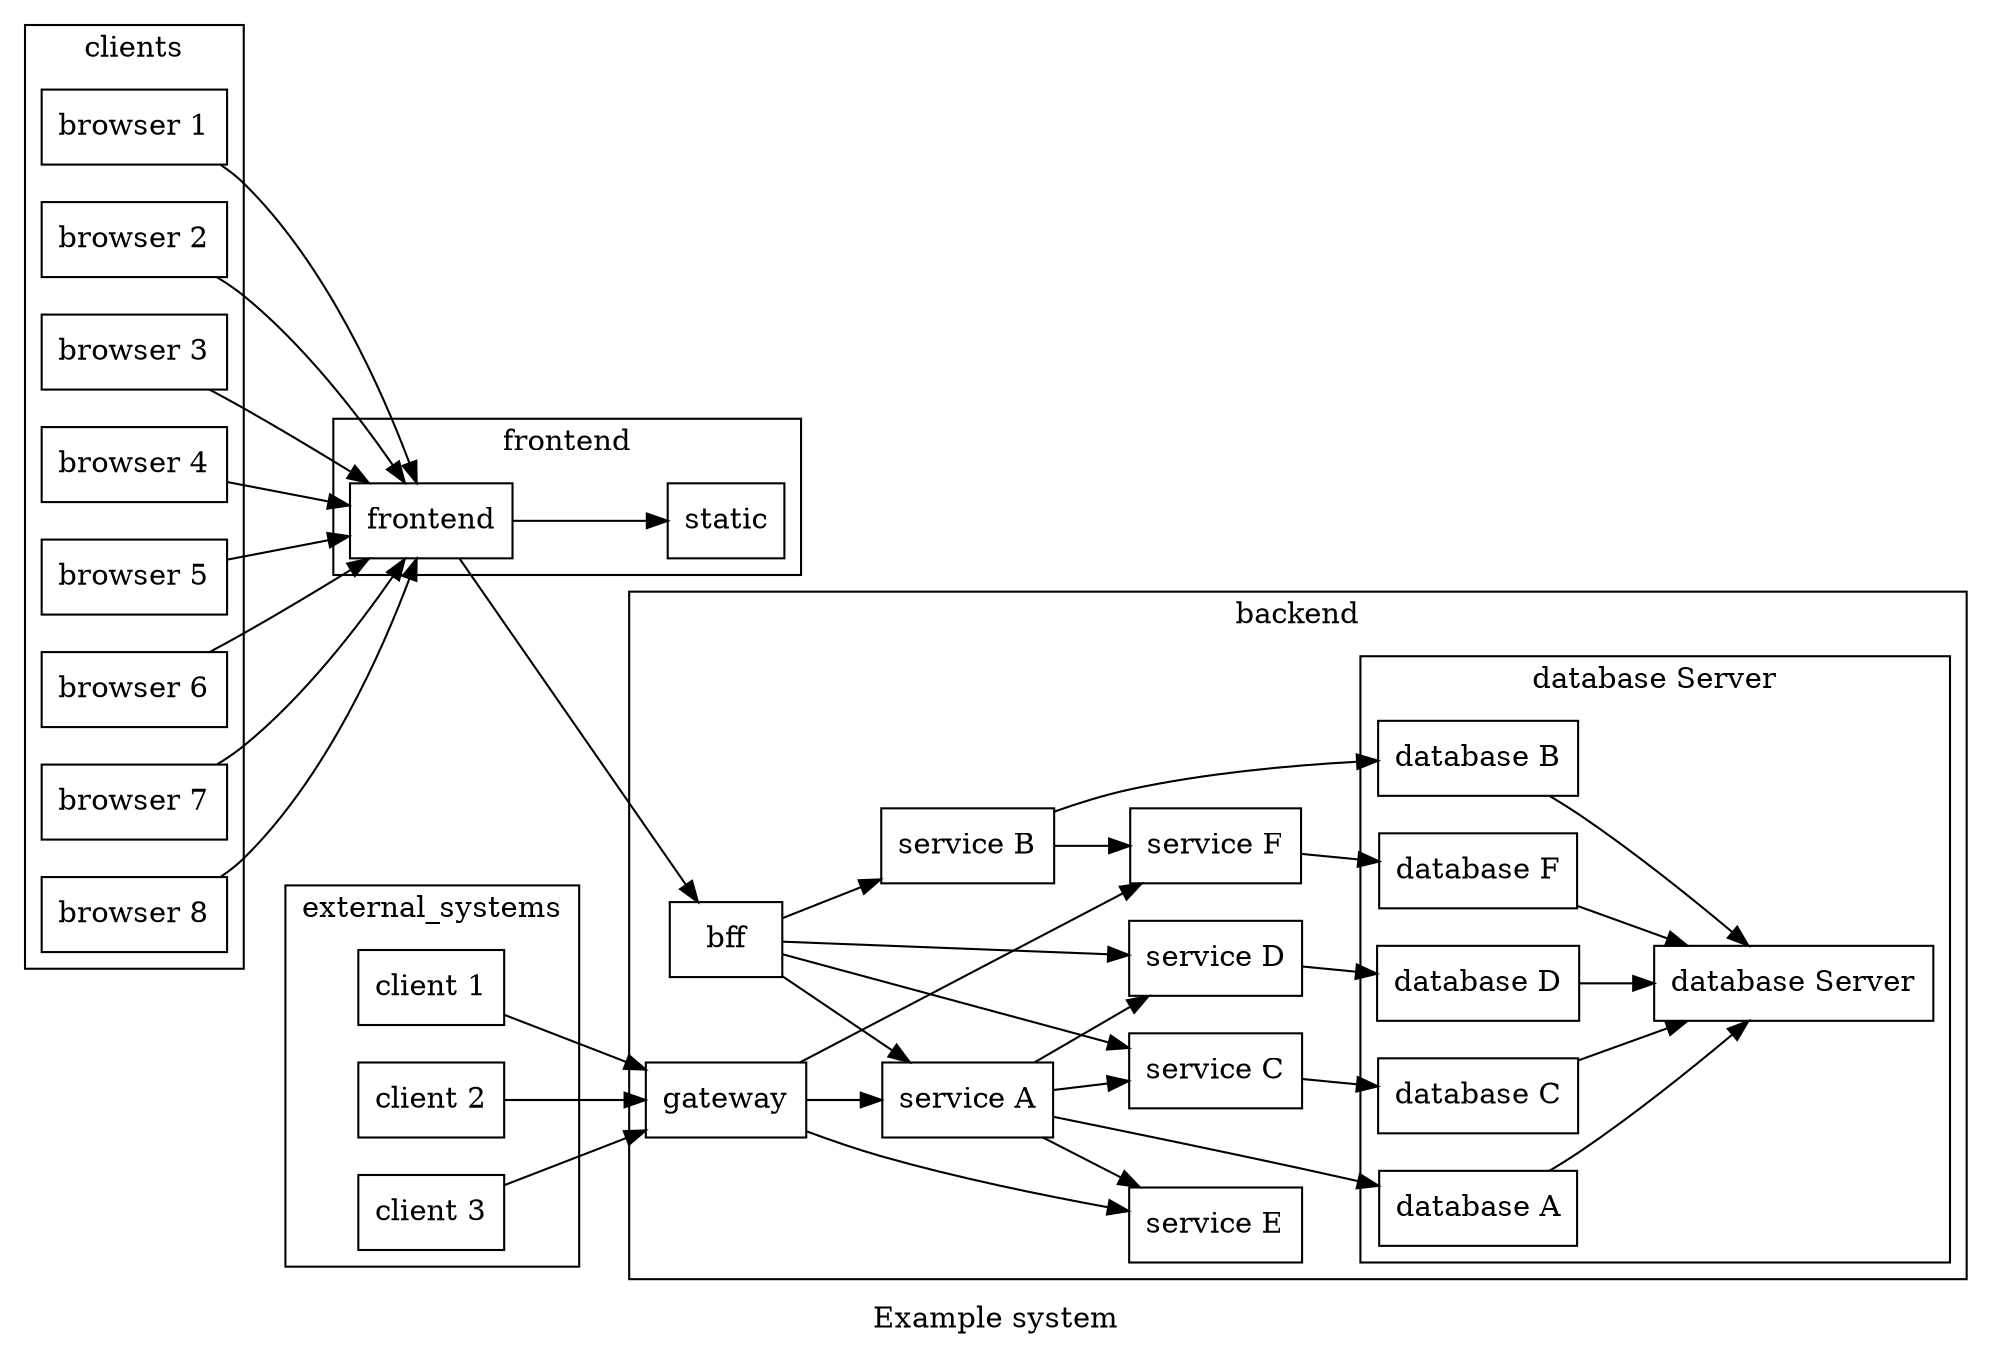 digraph "Example system" {
    label="Example system";
    node [shape = box];
    graph [rankdir = "LR", overlap=false];
    edge [dirType = forward];
    subgraph "cluster_backend" {
        label="backend";
        bff;
        gateway;
        "service A";
        "service B";
        "service C";
        "service D";
        "service E";
        "service F";

        bff -> "service A";
        bff -> "service B";
        bff -> "service C";
        bff -> "service D";
        gateway -> "service A";
        gateway -> "service E";
        gateway -> "service F";
        "service A" -> "service C";
        "service A" -> "service D";
        "service A" -> "service E";
        "service B" -> "service F";
        subgraph "cluster_database" {
            label="database Server";
            "database A";
            "database B";
            "database C";
            "database D";
            "database F";
            "database Server";
        }
        "service A" -> "database A";
        "service B" -> "database B";
        "service C" ->  "database C";
        "service D" -> "database D";
        "service F" -> "database F";
        "database A" -> "database Server";
        "database B" -> "database Server";
        "database C" -> "database Server";
        "database D" -> "database Server";
        "database F" -> "database Server";
    }
    subgraph "cluster_frontend" {
        label="frontend";
        frontend;
        static;
        frontend -> static;
    }
    subgraph "cluster_external_systems" {
        label="external_systems";
        "client 1";
        "client 2";
        "client 3";
    }
    subgraph "cluster_clients" {
        label="clients";
        "browser 1";
        "browser 2";
        "browser 3";
        "browser 4";
        "browser 5";
        "browser 6";
        "browser 7";
        "browser 8";
    }
    "database Server";
    "browser 1" -> frontend;
    "browser 2" -> frontend;
    "browser 3" -> frontend;
    "browser 4" -> frontend;
    "browser 5" -> frontend;
    "browser 6" -> frontend;
    "browser 7" -> frontend;
    "browser 8" -> frontend;
    "client 1" -> gateway;
    "client 2" -> gateway;
    "client 3" -> gateway;
    frontend -> bff;
}